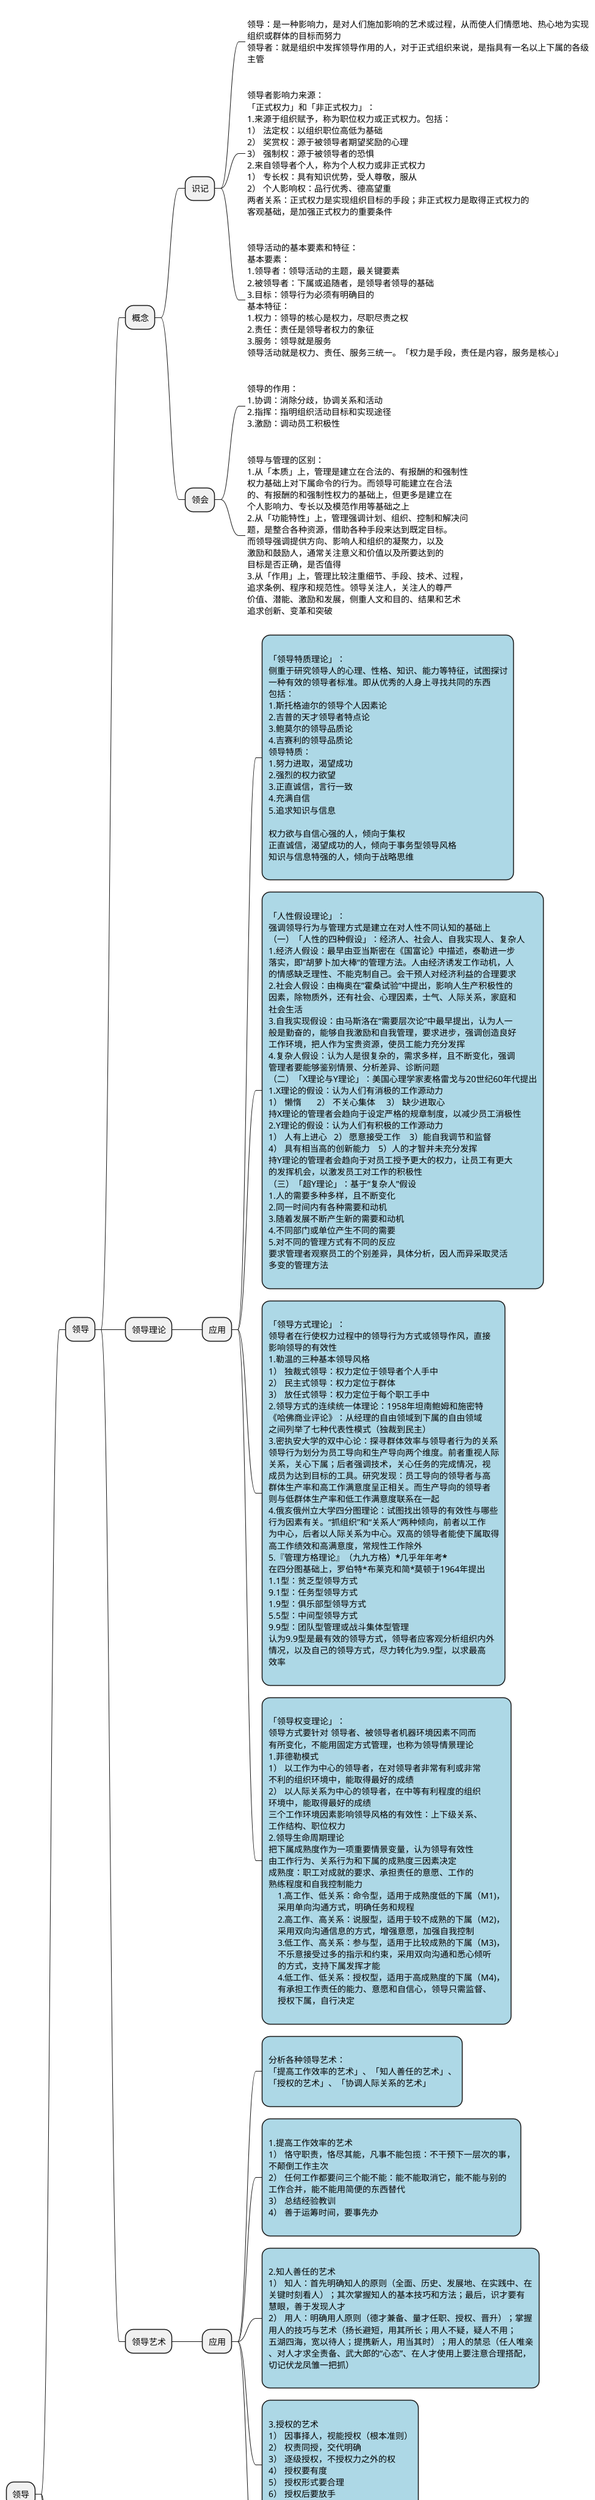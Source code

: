 @startmindmap

* 领导

** 领导
*** 概念
**** 识记
*****_:
领导：是一种影响力，是对人们施加影响的艺术或过程，从而使人们情愿地、热心地为实现
组织或群体的目标而努力
领导者：就是组织中发挥领导作用的人，对于正式组织来说，是指具有一名以上下属的各级
主管
;
*****_:
领导者影响力来源：
「正式权力」和「非正式权力」：
1.来源于组织赋予，称为职位权力或正式权力。包括：
1） 法定权：以组织职位高低为基础
2） 奖赏权：源于被领导者期望奖励的心理
3） 强制权：源于被领导者的恐惧
2.来自领导者个人，称为个人权力或非正式权力
1） 专长权：具有知识优势，受人尊敬，服从
2） 个人影响权：品行优秀、德高望重
两者关系：正式权力是实现组织目标的手段；非正式权力是取得正式权力的
客观基础，是加强正式权力的重要条件
;
*****_:
领导活动的基本要素和特征：
基本要素：
1.领导者：领导活动的主题，最关键要素
2.被领导者：下属或追随者，是领导者领导的基础
3.目标：领导行为必须有明确目的
基本特征：
1.权力：领导的核心是权力，尽职尽责之权
2.责任：责任是领导者权力的象征
3.服务：领导就是服务
领导活动就是权力、责任、服务三统一。「权力是手段，责任是内容，服务是核心」
;
**** 领会
*****_:
领导的作用：
1.协调：消除分歧，协调关系和活动
2.指挥：指明组织活动目标和实现途径
3.激励：调动员工积极性
;
*****_:
领导与管理的区别：
1.从「本质」上，管理是建立在合法的、有报酬的和强制性
权力基础上对下属命令的行为。而领导可能建立在合法
的、有报酬的和强制性权力的基础上，但更多是建立在
个人影响力、专长以及模范作用等基础之上
2.从「功能特性」上，管理强调计划、组织、控制和解决问
题，是整合各种资源，借助各种手段来达到既定目标。
而领导强调提供方向、影响人和组织的凝聚力，以及
激励和鼓励人，通常关注意义和价值以及所要达到的
目标是否正确，是否值得
3.从「作用」上，管理比较注重细节、手段、技术、过程，
追求条例、程序和规范性。领导关注人，关注人的尊严
价值、潜能、激励和发展，侧重人文和目的、结果和艺术
追求创新、变革和突破
;

*** 领导理论
**** 应用
*****[#lightblue]:
「领导特质理论」：
侧重于研究领导人的心理、性格、知识、能力等特征，试图探讨
一种有效的领导者标准。即从优秀的人身上寻找共同的东西
包括：
1.斯托格迪尔的领导个人因素论
2.吉普的天才领导者特点论
3.鲍莫尔的领导品质论
4.吉赛利的领导品质论
领导特质：
1.努力进取，渴望成功
2.强烈的权力欲望
3.正直诚信，言行一致
4.充满自信
5.追求知识与信息

权力欲与自信心强的人，倾向于集权
正直诚信，渴望成功的人，倾向于事务型领导风格
知识与信息特强的人，倾向于战略思维
;
*****[#lightblue]:
「人性假设理论」：
强调领导行为与管理方式是建立在对人性不同认知的基础上
（一）「人性的四种假设」：经济人、社会人、自我实现人、复杂人
1.经济人假设：最早由亚当斯密在《国富论》中描述，泰勒进一步
落实，即”胡萝卜加大棒“的管理方法。人由经济诱发工作动机，人
的情感缺乏理性、不能克制自己。会干预人对经济利益的合理要求
2.社会人假设：由梅奥在”霍桑试验”中提出，影响人生产积极性的
因素，除物质外，还有社会、心理因素，士气、人际关系，家庭和
社会生活
3.自我实现假设：由马斯洛在“需要层次论”中最早提出，认为人一
般是勤奋的，能够自我激励和自我管理，要求进步，强调创造良好
工作环境，把人作为宝贵资源，使员工能力充分发挥
4.复杂人假设：认为人是很复杂的，需求多样，且不断变化，强调
管理者要能够鉴别情景、分析差异、诊断问题
（二）「X理论与Y理论」：美国心理学家麦格雷戈与20世纪60年代提出
1.X理论的假设：认为人们有消极的工作源动力
1） 懒惰       2） 不关心集体     3） 缺少进取心
持X理论的管理者会趋向于设定严格的规章制度，以减少员工消极性
2.Y理论的假设：认为人们有积极的工作源动力
1） 人有上进心   2） 愿意接受工作    3）能自我调节和监督
4） 具有相当高的创新能力    5）人的才智并未充分发挥
持Y理论的管理者会趋向于对员工授予更大的权力，让员工有更大
的发挥机会，以激发员工对工作的积极性
（三）「超Y理论」：基于“复杂人”假设
1.人的需要多种多样，且不断变化
2.同一时间内有各种需要和动机
3.随着发展不断产生新的需要和动机
4.不同部门或单位产生不同的需要
5.对不同的管理方式有不同的反应
要求管理者观察员工的个别差异，具体分析，因人而异采取灵活
多变的管理方法
;
*****[#lightblue]:
「领导方式理论」：
领导者在行使权力过程中的领导行为方式或领导作风，直接
影响领导的有效性
1.勒温的三种基本领导风格
1） 独裁式领导：权力定位于领导者个人手中
2） 民主式领导：权力定位于群体
3） 放任式领导：权力定位于每个职工手中
2.领导方式的连续统一体理论：1958年坦南鲍姆和施密特
《哈佛商业评论》：从经理的自由领域到下属的自由领域
之间列举了七种代表性模式（独裁到民主）
3.密执安大学的双中心论：探寻群体效率与领导者行为的关系
领导行为划分为员工导向和生产导向两个维度。前者重视人际
关系，关心下属；后者强调技术，关心任务的完成情况，视
成员为达到目标的工具。研究发现：员工导向的领导者与高
群体生产率和高工作满意度呈正相关。而生产导向的领导者
则与低群体生产率和低工作满意度联系在一起
4.俄亥俄州立大学四分图理论：试图找出领导的有效性与哪些
行为因素有关。“抓组织”和“关系人”两种倾向，前者以工作
为中心，后者以人际关系为中心。双高的领导者能使下属取得
高工作绩效和高满意度，常规性工作除外
5.『管理方格理论』（九九方格）*****几乎年年考*****
在四分图基础上，罗伯特*布莱克和简*莫顿于1964年提出
1.1型：贫乏型领导方式
9.1型：任务型领导方式
1.9型：俱乐部型领导方式
5.5型：中间型领导方式
9.9型：团队型管理或战斗集体型管理
认为9.9型是最有效的领导方式，领导者应客观分析组织内外
情况，以及自己的领导方式，尽力转化为9.9型，以求最高
效率
;
*****[#lightblue]:
「领导权变理论」：
领导方式要针对 领导者、被领导者机器环境因素不同而
有所变化，不能用固定方式管理，也称为领导情景理论
1.菲德勒模式
1） 以工作为中心的领导者，在对领导者非常有利或非常
不利的组织环境中，能取得最好的成绩
2） 以人际关系为中心的领导者，在中等有利程度的组织
环境中，能取得最好的成绩
三个工作环境因素影响领导风格的有效性：上下级关系、
工作结构、职位权力
2.领导生命周期理论
把下属成熟度作为一项重要情景变量，认为领导有效性
由工作行为、关系行为和下属的成熟度三因素决定
成熟度：职工对成就的要求、承担责任的意愿、工作的
熟练程度和自我控制能力
    1.高工作、低关系：命令型，适用于成熟度低的下属（M1)，
    采用单向沟通方式，明确任务和规程
    2.高工作、高关系：说服型，适用于较不成熟的下属（M2)，
    采用双向沟通信息的方式，增强意愿，加强自我控制
    3.低工作、高关系：参与型，适用于比较成熟的下属（M3)，
    不乐意接受过多的指示和约束，采用双向沟通和悉心倾听
    的方式，支持下属发挥才能
    4.低工作、低关系：授权型，适用于高成熟度的下属（M4)，
    有承担工作责任的能力、意愿和自信心，领导只需监督、
    授权下属，自行决定
;

*** 领导艺术
**** 应用
*****[#lightblue]:
分析各种领导艺术：
「提高工作效率的艺术」、「知人善任的艺术」、
「授权的艺术」、「协调人际关系的艺术」
;
*****[#lightblue]:
1.提高工作效率的艺术
1） 恪守职责，恪尽其能，凡事不能包揽：不干预下一层次的事，
不颠倒工作主次
2） 任何工作都要问三个能不能：能不能取消它，能不能与别的
工作合并，能不能用简便的东西替代
3） 总结经验教训
4） 善于运筹时间，要事先办
;
*****[#lightblue]:
2.知人善任的艺术
1） 知人：首先明确知人的原则（全面、历史、发展地、在实践中、在
关键时刻看人）；其次掌握知人的基本技巧和方法；最后，识才要有
慧眼，善于发现人才
2） 用人：明确用人原则（德才兼备、量才任职、授权、晋升）；掌握
用人的技巧与艺术（扬长避短，用其所长；用人不疑，疑人不用；
五湖四海，宽以待人；提携新人，用当其时）；用人的禁忌（任人唯亲
、对人才求全责备、武大郎的“心态”、在人才使用上要注意合理搭配，
切记伏龙凤雏一把抓）
;
*****[#lightblue]:
3.授权的艺术
1） 因事择人，视能授权（根本准则）
2） 权责同授，交代明确
3） 逐级授权，不授权力之外的权
4） 授权要有度
5） 授权形式要合理
6） 授权后要放手
7） 要掌握有效的控制方法
;
*****[#lightblue]:
4.协调人际关系的艺术
1） 正确处理上下级关系：具有相互协作、支持、竞争、选择、地方
等关系特征，上级关系：需要关怀和培养；下级关系：调动积极性
2） 正确处理同级的关系：目标一致、地位平等、频繁接触、相互依存
3） 正确处理领导者与群众的关系：员工认同、下级追随是领导
成功的关键
;

** 激励
*** 概述
**** 识记
*****_:
概念：激励是指激发人的需要与动机，引导行为指向目标的活动过程。
简单而言就是调动人的积极性的过程
;
*****_:
激励过程：
;
**** 领会
*****_:
激励目的和作用：
;
*** 理论
**** 应用
*****_:
需要层次理论：
;
*****_:
双因素理论：
;
*****_:
成就需要理论：
;
*****_:
期望理论：
;
*****_:
公平理论：
;
*****_:
强化理论：
;
*****_:
归因理论：
;
*** 原则和方法
**** 应用
*****[#lightblue]:
激励的原则与激励的方法在管理实践的应用：
;

** 沟通
*** 概述
**** 识记
*****_:
概念：沟通是人与人之间进行信息交流的活动
;
*****_:
要素：
1. 信源：信息发送者
2. 信息内容：沟通的内容
3. 信宿：信息接收者
4. 信道：信息交流渠道
;
*****_:
特点：
1. 心理因素对沟通的影响很大
2. 沟通既是信息传递过程，又是情感交流过程
3. 沟通主要以语言为载体：口头、书面、肢体
4. 在人际沟通过程中会出现沟通障碍：渠道和心理
;
**** 领会
*****_:
必要性：
从管理角度讲，沟通是为了完成设定的目标，把信息、思想和情感在个人
或群体间传递，并达成共同协议的过程。即通过沟通，使组织成员对组织
的任务与目标获得了解并最终达成共识
1. 上下级信息、政令畅通
2. 组织部门间能协调配合
3. 个人间能了解合作
4. 便于组织了解顾客需求及市场变化
;
*****_:
作用：
1. 沟通是保证决策科学的基本前提：决策依靠既是、完整、准确的信息
2. 沟通是改善人际关系的基本手段：良好畅通沟通渠道能提高组织凝聚力
3. 沟通是改变员工行为的重要方法：良好的上传下达能获得员工的理解和支持
4. 沟通是适应外部环境的重要途径：沟通可以从外部获取生存、发展所需信息
;
*****_:
原则：
1. 尊重原则
2. 相容原则
3. 理解原则
;
*****_:
过程：
1. 信息的发出
2. 信息的传递
3. 信息的接收
4. 信息的反馈
5. 噪音：已切干扰因素
;
*** 基本类型
**** 领会
*****_:
语言沟通和非语言沟通：
语言沟通：
1. 口头沟通：交谈、讲座、电话
2. 书面沟通：文件、报告、期刊
3. 电子媒介沟通：图标、图像、声音
非语言沟通：
通过身体动作、体态、语气语调、表情、
空间距离等方式交流信息，进行沟通
;
*****_:
正式沟通和非正式沟通：
正式沟通：
按照组织设计中事先规定好的结构和系统信息的路径、方向、媒体
等进行信息沟通，如组织之间的信函来往、文件、召开会议、上
下级之间的定期情报交换以及组织正式颁布的法令、规章、公告等
优点：正规、严肃、富有权威性、容易保持沟通信息的准确性及保
密性。缺点：对组织机构的依赖性较强，缺乏灵活性，沟通形式刻板
，信息传播范围受限，传播速度慢
非正式沟通：
是指正式组织途径以外的沟通方式（小道消息）。主要传播员工所
关心的信息。优点：速度快、形式多样、效率高、满足员工社会需要
。缺点：难控制，容易失真，影响凝聚力和人心稳定
;
*****_:
下行沟通、上行沟通和平行沟通：
下行沟通：自上而下的沟通，常见形式：工作指令、命令、谈话
、会议纪要、广播、年度报告、政策陈述、程序、手册和公司出
版物等。
上行沟通：自下而上的沟通，常见形式：设置意见箱、汇报会、
接待日、信访制等。
平行沟通：同级和部门间，优点：使办事程序和手续简化，节省
时间，提高工作效率。是组织各个部门之间相互了解，有助于培养
整体观念和合作精神，客服本位主义倾向、增加职工之间的互谅
互让，培养友谊，满足成员的社会需要，使成员提高工作兴趣，改
善工作态度。
缺点：头绪过多、信息量大、易于造成混乱；也有可能成为职工
发牢骚、传播小道消息的途径，造成涣散组织士气的消极影响。
;
*****_:
单向沟通和双向沟通：
单向沟通：指没有信息反馈的沟通，适合情形：1 问题简单，时间紧；
2 下属易于接受的方法；3 下属没有解决问题的足够信息；4 上级缺乏
处理反馈意见的能力
双向沟通：指有反馈的沟通，即信息发送者和接收者之间相互进行交流
的沟通。特点：耗时长，准确性高，噪声大。适合情形：1 时间多，问题
难；2 下属对方案接受程度重要；3 下属能提供有价值的信息和建议； 4
上级习惯双向沟通，能建设性处理意见。
;
*****_:
沟通网络： 指一群人建立和保持联系，以便相互沟通的一种形式。
一般有五种形态：「链式」、「轮式」、「Y式」、「环式」、「全通道式」
;
*****_:
链式：又称直线型沟通，指若干沟通参与者，从最初的
发信者到最终的收信者，环环衔接，形成信息沟通的
链条，属于控制型结构。优点：传递信息速度快，解决
简单问题的时效最高。缺点：信息容易失真；平均满意度
有较大的差距；沟通面狭窄，不易形成群体意见。
;
*****_:
轮式：又称辐射型沟通，指信息经由中心人物面向周围
多线传递，属于控制型沟通网络，只有一个成员是各种
信息的汇集点和沟通中心。优点：集中化程度高，解决
问题速度快；解决问题精度高；处于中心地位的人满足
程度较高。缺点：沟通渠道少；平行沟通不足，不利于
提高士气；成员评价满足度低，易滋生专制交流网络。
;
*****_:
Y式：是一个纵向沟通网络，实际上是链式、轮式的结合。
其速度、满意度、失真度介于两者之间，中心的人员
拥有信息且具有权威和满足感。优点：网络集中化程度
高，较有组织性，信息传递速度快，组织控制较严格
;
*****_:
环式：类似闭合的链式沟通，属于封闭式控制结构。优点
：组织内民主气氛较浓，团体的成员具有一定的满意度，
有助创造士气。缺点：集中化程度低，信息速度和准确
度难以保证，信息易于分散，难以形成中心。
;
*****_:
全通道式沟通：全方位开放式的网络系统，沟通渠道多，
高度分散，组织内每个成员都能同其他成员交流，没有
限制，成员平等、发表意见自由。优点：成员平均满意度
高，士气高昂；沟通渠道开阔，弥补了环式难于迅速集中
信息的缺陷。缺点：渠道太多容易混乱，沟通路线的数目
会限制信息的接收和传出能力，信息传递费时、影响
工作效率，不适用较大组织
;
*** 障碍与克服
**** 领会
*****_:
沟通障碍：沟通障碍是指信息在交换过程中，由于信息的意图收到干扰或误解，
而导致沟通失真的现象。
1. 信息沟通过程中的障碍：是指信息从发送者到接收者传递过程中
遇到的种种干扰和问题。
1） 发送者障碍：过滤：有意操纵信息，使对接收者有利；错觉：
歪曲的直觉；语言障碍：表达不当、词不达意等
2） 信息传递过程障碍：渠道或媒介不当；时机不当
3） 接收者障碍：选择性知觉障碍；情绪障碍；信息过量障碍
4） 反馈过程障碍：反馈渠道或过程信息失真
2. 沟通环境方面障碍：
1） 组织结构障碍：不合理的组织结构不利于沟通
2） 组织文化障碍：独裁和缺乏沟通场所都不利于沟通
3） 社会环境方面障碍：不同文化背景和跨文化组织沟通不同
;
*****_:
沟通障碍克服：
1. 沟通要有认真的准备和明确的目的：对内容正确、清晰理解；
目的统一思想协调行动
2. 沟通内容要确切：言之有物，避免空话、套话
3. 沟通要有诚意：一般自下向上沟通较缺乏诚意（经理）
4. 沟通方式要适合：当面沟通、口头沟通、双向沟通效果较理想
5. 沟通渠道要拓宽：缩短信息传递链；保障双向沟通
;

@endmindmap